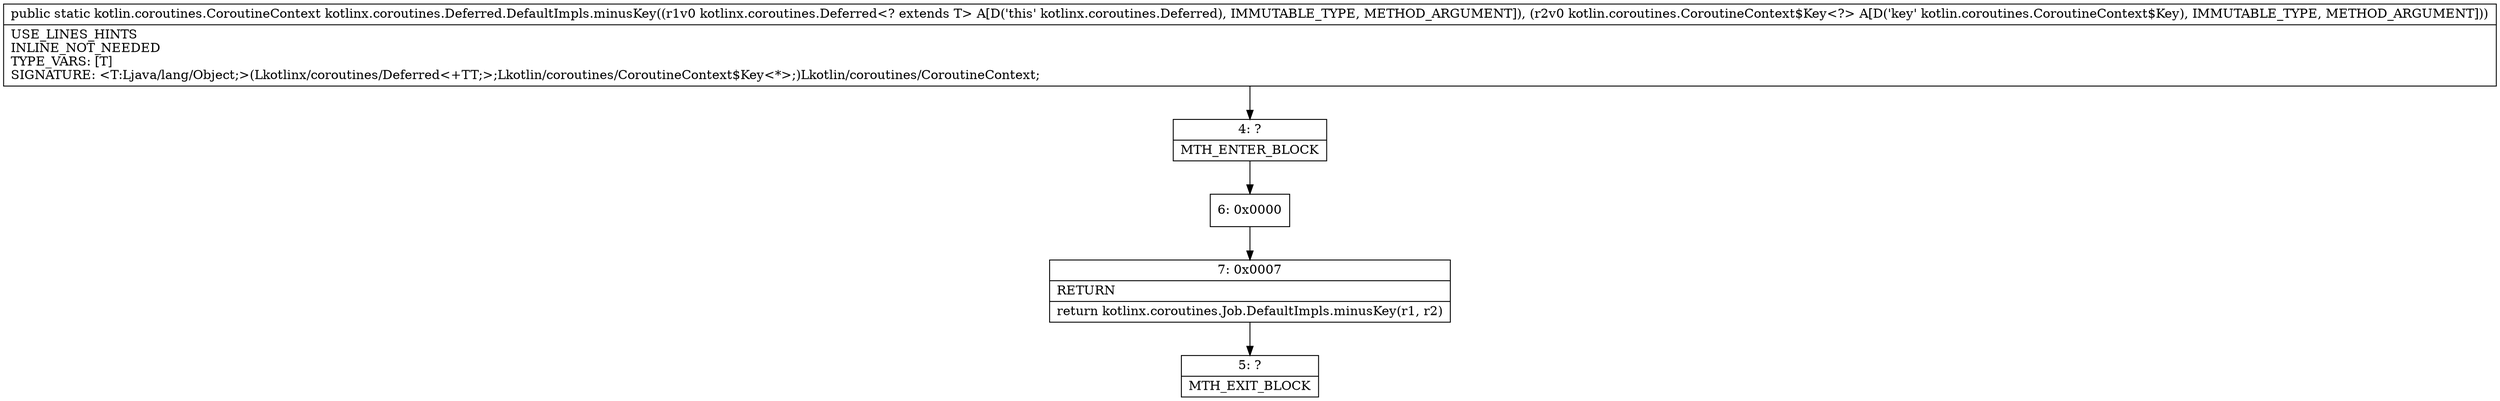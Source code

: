digraph "CFG forkotlinx.coroutines.Deferred.DefaultImpls.minusKey(Lkotlinx\/coroutines\/Deferred;Lkotlin\/coroutines\/CoroutineContext$Key;)Lkotlin\/coroutines\/CoroutineContext;" {
Node_4 [shape=record,label="{4\:\ ?|MTH_ENTER_BLOCK\l}"];
Node_6 [shape=record,label="{6\:\ 0x0000}"];
Node_7 [shape=record,label="{7\:\ 0x0007|RETURN\l|return kotlinx.coroutines.Job.DefaultImpls.minusKey(r1, r2)\l}"];
Node_5 [shape=record,label="{5\:\ ?|MTH_EXIT_BLOCK\l}"];
MethodNode[shape=record,label="{public static kotlin.coroutines.CoroutineContext kotlinx.coroutines.Deferred.DefaultImpls.minusKey((r1v0 kotlinx.coroutines.Deferred\<? extends T\> A[D('this' kotlinx.coroutines.Deferred), IMMUTABLE_TYPE, METHOD_ARGUMENT]), (r2v0 kotlin.coroutines.CoroutineContext$Key\<?\> A[D('key' kotlin.coroutines.CoroutineContext$Key), IMMUTABLE_TYPE, METHOD_ARGUMENT]))  | USE_LINES_HINTS\lINLINE_NOT_NEEDED\lTYPE_VARS: [T]\lSIGNATURE: \<T:Ljava\/lang\/Object;\>(Lkotlinx\/coroutines\/Deferred\<+TT;\>;Lkotlin\/coroutines\/CoroutineContext$Key\<*\>;)Lkotlin\/coroutines\/CoroutineContext;\l}"];
MethodNode -> Node_4;Node_4 -> Node_6;
Node_6 -> Node_7;
Node_7 -> Node_5;
}

